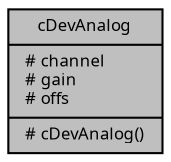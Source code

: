 digraph "cDevAnalog"
{
  edge [fontname="Sans",fontsize="8",labelfontname="Sans",labelfontsize="8"];
  node [fontname="Sans",fontsize="8",shape=record];
  Node1 [label="{cDevAnalog\n|# channel\l# gain\l# offs\l|# cDevAnalog()\l}",height=0.2,width=0.4,color="black", fillcolor="grey75", style="filled", fontcolor="black"];
}
